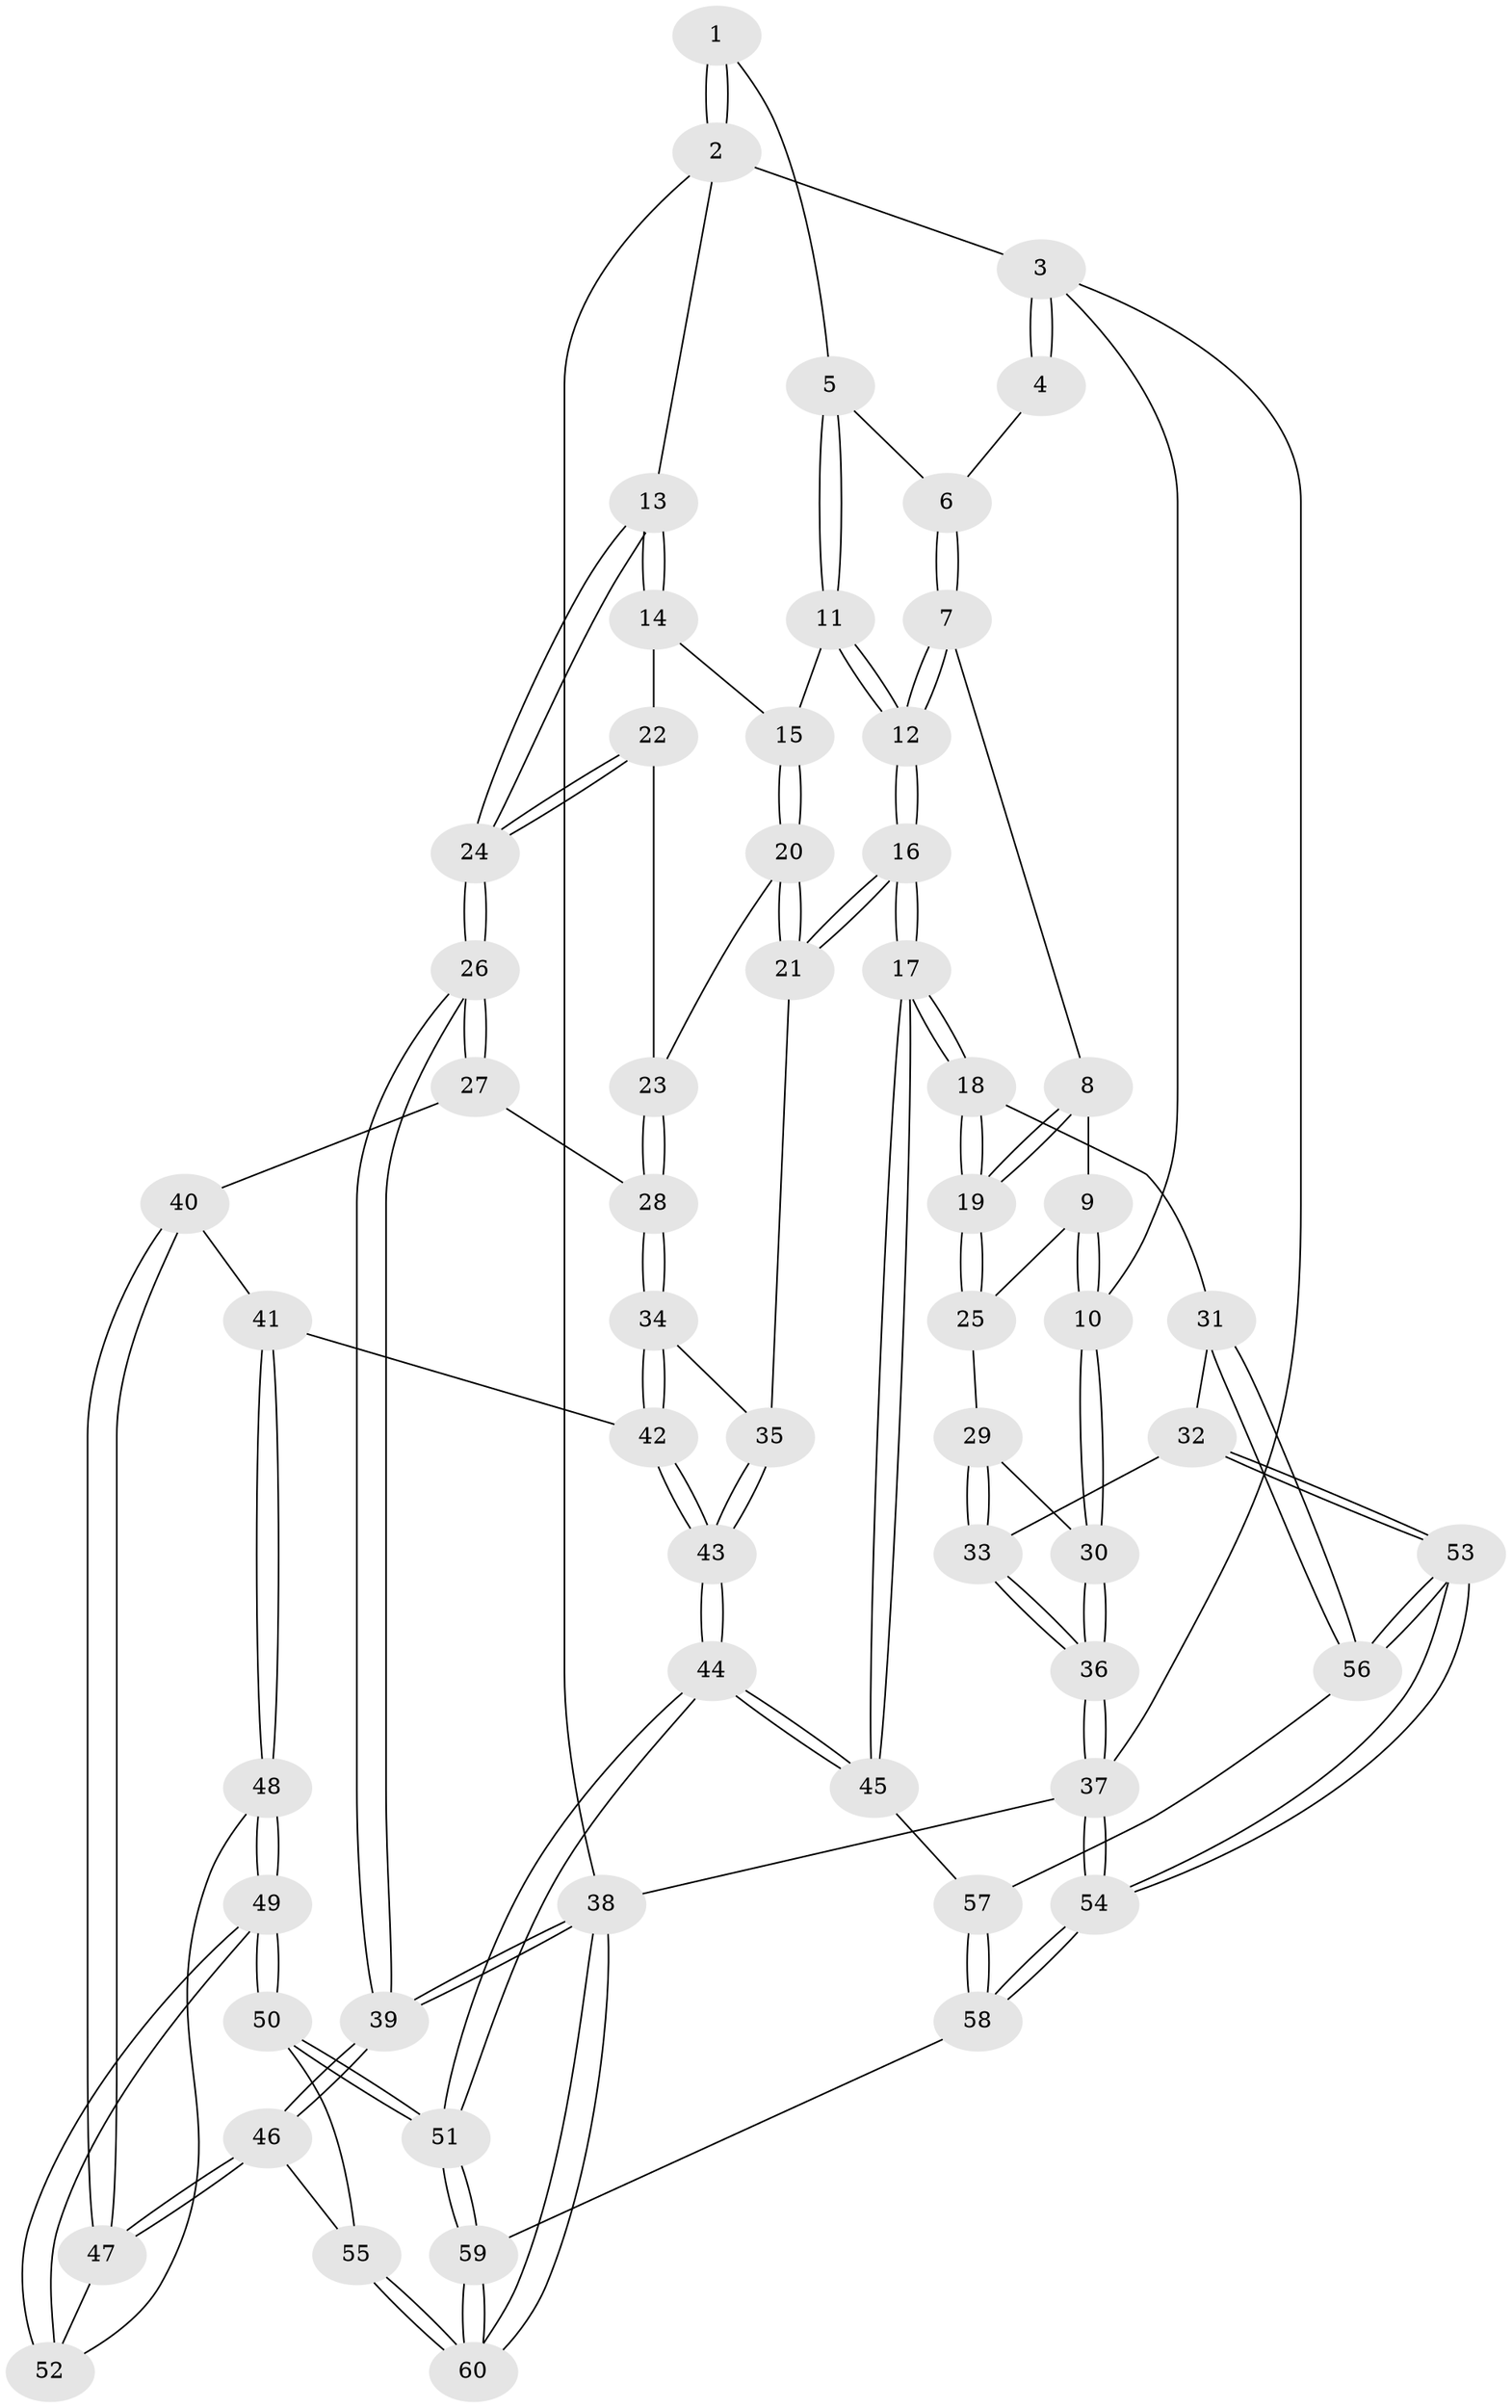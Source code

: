 // coarse degree distribution, {4: 0.34285714285714286, 5: 0.2857142857142857, 3: 0.2857142857142857, 6: 0.08571428571428572}
// Generated by graph-tools (version 1.1) at 2025/24/03/03/25 07:24:35]
// undirected, 60 vertices, 147 edges
graph export_dot {
graph [start="1"]
  node [color=gray90,style=filled];
  1 [pos="+0.7104731295948441+0"];
  2 [pos="+1+0"];
  3 [pos="+0+0"];
  4 [pos="+0.4132375285616879+0"];
  5 [pos="+0.6650078755805701+0.08444554961769471"];
  6 [pos="+0.43729092567627076+0.04949343607483685"];
  7 [pos="+0.4063193500605596+0.12851593538030065"];
  8 [pos="+0.265981537455483+0.13202270136172128"];
  9 [pos="+0+0"];
  10 [pos="+0+0"];
  11 [pos="+0.6720653509183563+0.12455385917039051"];
  12 [pos="+0.4412833538073166+0.18406007719178152"];
  13 [pos="+1+0"];
  14 [pos="+0.8185073905947586+0.1762434263789733"];
  15 [pos="+0.6733046132992097+0.12668321716601544"];
  16 [pos="+0.4594510305073124+0.4473995924914932"];
  17 [pos="+0.3735894717376715+0.5042747560220693"];
  18 [pos="+0.31996046455935545+0.49964983165881766"];
  19 [pos="+0.29709377846984697+0.456798822082505"];
  20 [pos="+0.630674245964828+0.2824937497468974"];
  21 [pos="+0.5402994037709076+0.43450309665342496"];
  22 [pos="+0.8307756787622981+0.2166722307378097"];
  23 [pos="+0.7956071388599657+0.2964719784851208"];
  24 [pos="+1+0.42496682716846046"];
  25 [pos="+0.10238967593079307+0.25374988291422707"];
  26 [pos="+1+0.43826163202031815"];
  27 [pos="+0.9253435248129185+0.47181049545121223"];
  28 [pos="+0.8014640069496312+0.4479093621286365"];
  29 [pos="+0.06313845547117188+0.33082699463697357"];
  30 [pos="+0+0.5032925606683448"];
  31 [pos="+0.2745240125466418+0.5229236493260173"];
  32 [pos="+0.12734946095968813+0.5547637946727701"];
  33 [pos="+0.09447127977015894+0.5500764898468861"];
  34 [pos="+0.6800711169765629+0.480274735485771"];
  35 [pos="+0.66110949255054+0.47767013825187754"];
  36 [pos="+0+0.5346293164222523"];
  37 [pos="+0+1"];
  38 [pos="+1+1"];
  39 [pos="+1+0.79409292643334"];
  40 [pos="+0.8616568219566924+0.6075440318140007"];
  41 [pos="+0.7544997352774593+0.6260321620716828"];
  42 [pos="+0.7451954769345801+0.6161567994202032"];
  43 [pos="+0.649475567541625+0.7203214460549172"];
  44 [pos="+0.6289311999961007+0.7883299487353914"];
  45 [pos="+0.45589901515451986+0.7127700162495954"];
  46 [pos="+0.9449460316601357+0.7774584772940596"];
  47 [pos="+0.8617006127050241+0.6928884336901178"];
  48 [pos="+0.7548182031239794+0.6269167970849018"];
  49 [pos="+0.7460915381522516+0.7316828948207483"];
  50 [pos="+0.6814246365690579+0.823641852031002"];
  51 [pos="+0.6661720013437563+0.825509689017232"];
  52 [pos="+0.8389951603833086+0.691581433772916"];
  53 [pos="+0.04515652428104687+1"];
  54 [pos="+0+1"];
  55 [pos="+0.7949698642738836+0.852759652889426"];
  56 [pos="+0.2152246610418381+0.8278286278148879"];
  57 [pos="+0.4167899543632037+0.797608528127095"];
  58 [pos="+0.38209991959290496+1"];
  59 [pos="+0.5534900180864827+1"];
  60 [pos="+0.9611901722639408+1"];
  1 -- 2;
  1 -- 2;
  1 -- 5;
  2 -- 3;
  2 -- 13;
  2 -- 38;
  3 -- 4;
  3 -- 4;
  3 -- 10;
  3 -- 37;
  4 -- 6;
  5 -- 6;
  5 -- 11;
  5 -- 11;
  6 -- 7;
  6 -- 7;
  7 -- 8;
  7 -- 12;
  7 -- 12;
  8 -- 9;
  8 -- 19;
  8 -- 19;
  9 -- 10;
  9 -- 10;
  9 -- 25;
  10 -- 30;
  10 -- 30;
  11 -- 12;
  11 -- 12;
  11 -- 15;
  12 -- 16;
  12 -- 16;
  13 -- 14;
  13 -- 14;
  13 -- 24;
  13 -- 24;
  14 -- 15;
  14 -- 22;
  15 -- 20;
  15 -- 20;
  16 -- 17;
  16 -- 17;
  16 -- 21;
  16 -- 21;
  17 -- 18;
  17 -- 18;
  17 -- 45;
  17 -- 45;
  18 -- 19;
  18 -- 19;
  18 -- 31;
  19 -- 25;
  19 -- 25;
  20 -- 21;
  20 -- 21;
  20 -- 23;
  21 -- 35;
  22 -- 23;
  22 -- 24;
  22 -- 24;
  23 -- 28;
  23 -- 28;
  24 -- 26;
  24 -- 26;
  25 -- 29;
  26 -- 27;
  26 -- 27;
  26 -- 39;
  26 -- 39;
  27 -- 28;
  27 -- 40;
  28 -- 34;
  28 -- 34;
  29 -- 30;
  29 -- 33;
  29 -- 33;
  30 -- 36;
  30 -- 36;
  31 -- 32;
  31 -- 56;
  31 -- 56;
  32 -- 33;
  32 -- 53;
  32 -- 53;
  33 -- 36;
  33 -- 36;
  34 -- 35;
  34 -- 42;
  34 -- 42;
  35 -- 43;
  35 -- 43;
  36 -- 37;
  36 -- 37;
  37 -- 54;
  37 -- 54;
  37 -- 38;
  38 -- 39;
  38 -- 39;
  38 -- 60;
  38 -- 60;
  39 -- 46;
  39 -- 46;
  40 -- 41;
  40 -- 47;
  40 -- 47;
  41 -- 42;
  41 -- 48;
  41 -- 48;
  42 -- 43;
  42 -- 43;
  43 -- 44;
  43 -- 44;
  44 -- 45;
  44 -- 45;
  44 -- 51;
  44 -- 51;
  45 -- 57;
  46 -- 47;
  46 -- 47;
  46 -- 55;
  47 -- 52;
  48 -- 49;
  48 -- 49;
  48 -- 52;
  49 -- 50;
  49 -- 50;
  49 -- 52;
  49 -- 52;
  50 -- 51;
  50 -- 51;
  50 -- 55;
  51 -- 59;
  51 -- 59;
  53 -- 54;
  53 -- 54;
  53 -- 56;
  53 -- 56;
  54 -- 58;
  54 -- 58;
  55 -- 60;
  55 -- 60;
  56 -- 57;
  57 -- 58;
  57 -- 58;
  58 -- 59;
  59 -- 60;
  59 -- 60;
}
